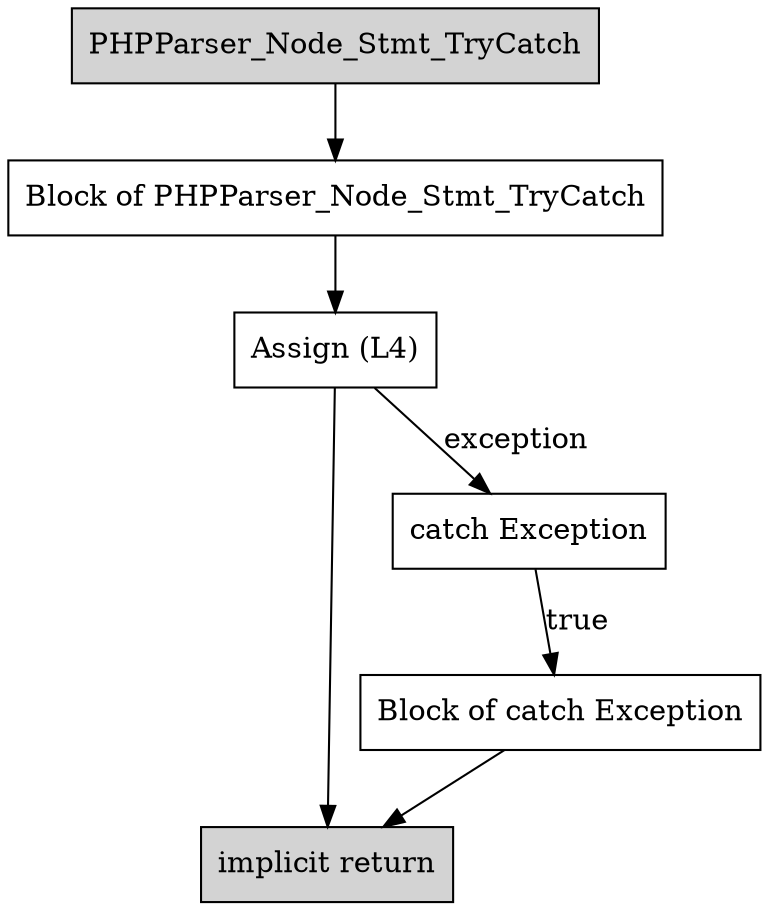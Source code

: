 digraph G {
    B1 [shape=box,label="implicit return",style=filled]
    B2 [shape=box,label="PHPParser_Node_Stmt_TryCatch",style=filled]
    B2 -> B3
    B4 [shape=box,label="Assign (L4)"]
    B4 -> B1
    B4 -> B5 [label="exception"]
    B5 [shape=box,label="catch Exception"]
    B5 -> B6 [label="true"]
    B3 [shape=box,label="Block of PHPParser_Node_Stmt_TryCatch"]
    B3 -> B4
    B6 [shape=box,label="Block of catch Exception"]
    B6 -> B1
}